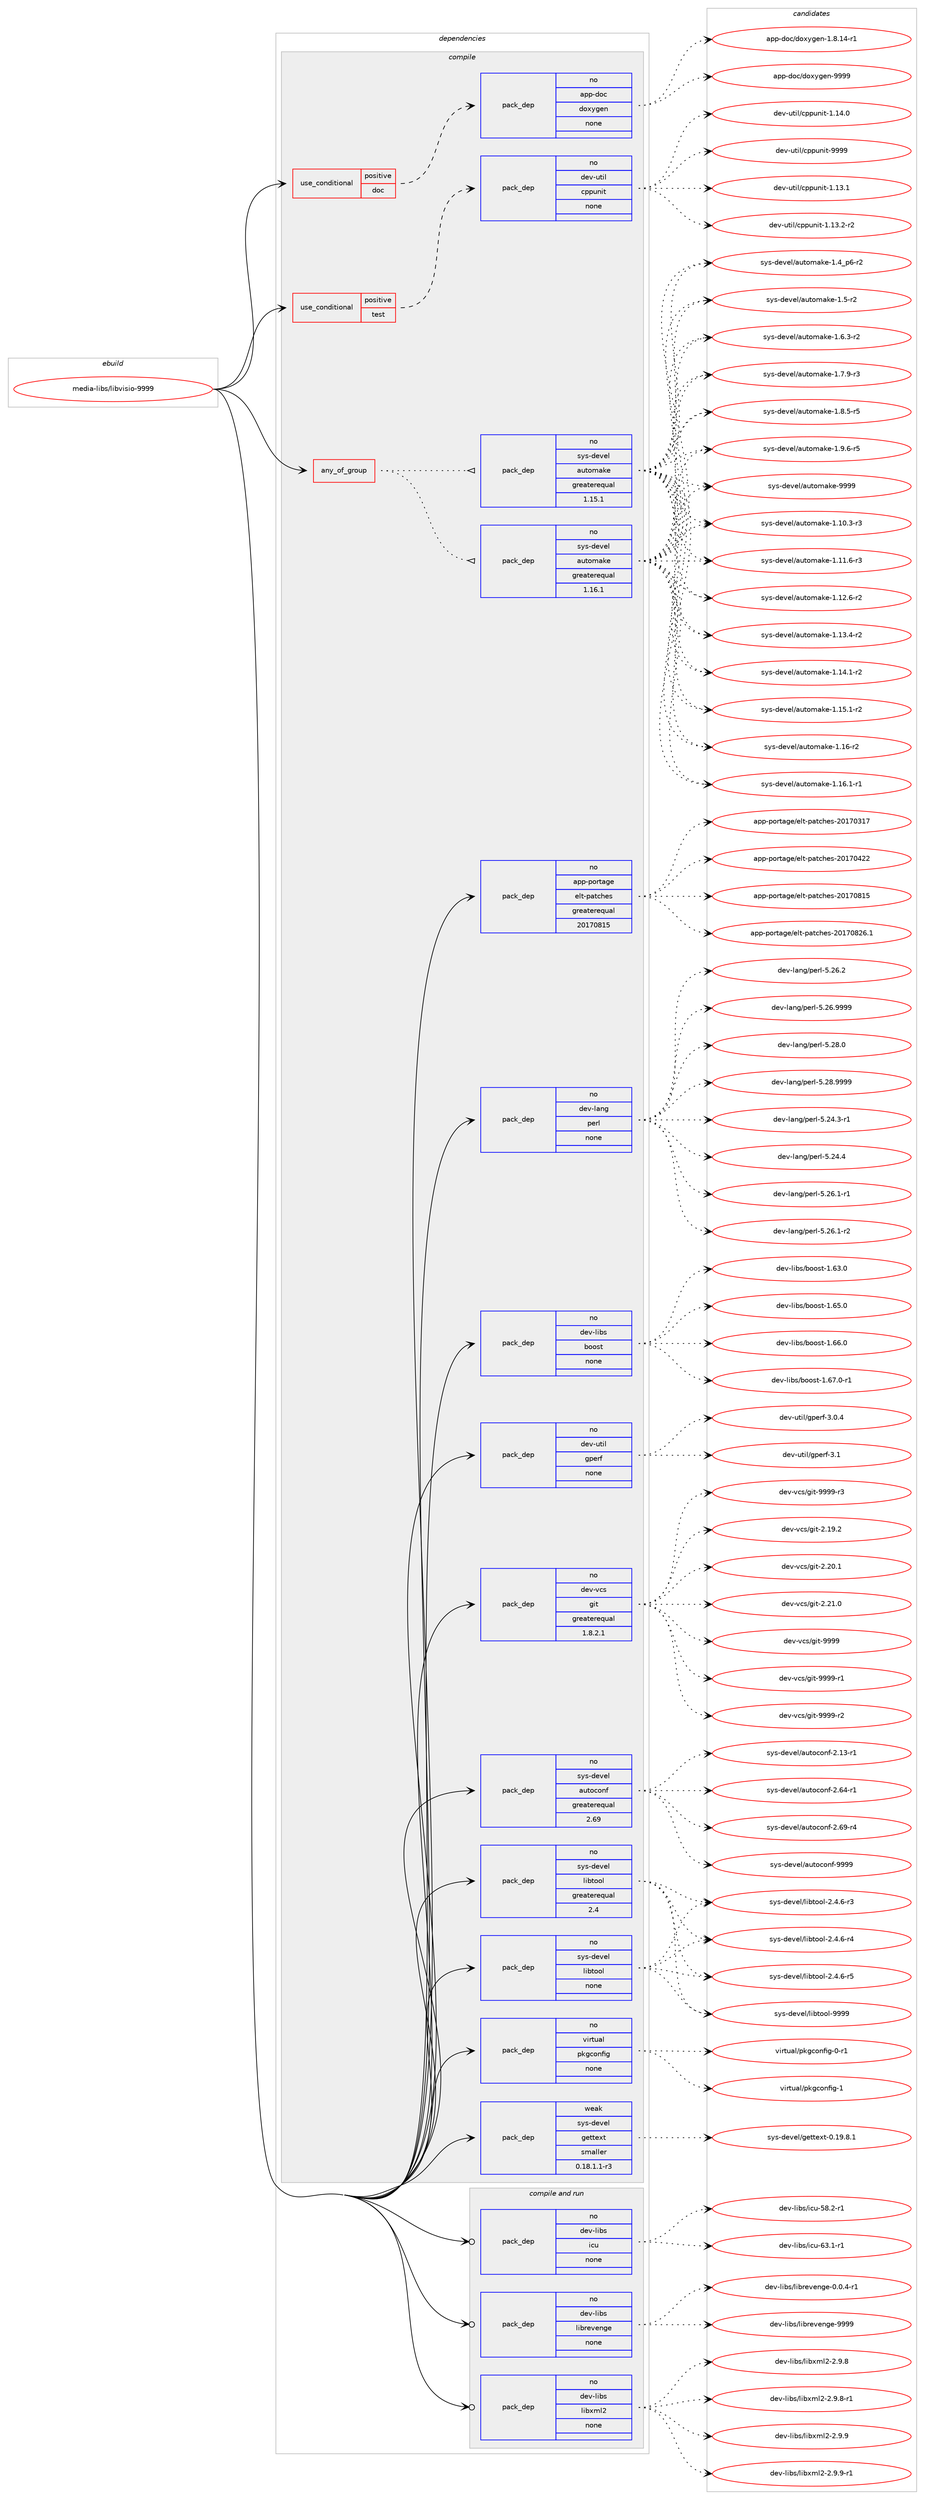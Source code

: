digraph prolog {

# *************
# Graph options
# *************

newrank=true;
concentrate=true;
compound=true;
graph [rankdir=LR,fontname=Helvetica,fontsize=10,ranksep=1.5];#, ranksep=2.5, nodesep=0.2];
edge  [arrowhead=vee];
node  [fontname=Helvetica,fontsize=10];

# **********
# The ebuild
# **********

subgraph cluster_leftcol {
color=gray;
rank=same;
label=<<i>ebuild</i>>;
id [label="media-libs/libvisio-9999", color=red, width=4, href="../media-libs/libvisio-9999.svg"];
}

# ****************
# The dependencies
# ****************

subgraph cluster_midcol {
color=gray;
label=<<i>dependencies</i>>;
subgraph cluster_compile {
fillcolor="#eeeeee";
style=filled;
label=<<i>compile</i>>;
subgraph any25146 {
dependency1614147 [label=<<TABLE BORDER="0" CELLBORDER="1" CELLSPACING="0" CELLPADDING="4"><TR><TD CELLPADDING="10">any_of_group</TD></TR></TABLE>>, shape=none, color=red];subgraph pack1153591 {
dependency1614148 [label=<<TABLE BORDER="0" CELLBORDER="1" CELLSPACING="0" CELLPADDING="4" WIDTH="220"><TR><TD ROWSPAN="6" CELLPADDING="30">pack_dep</TD></TR><TR><TD WIDTH="110">no</TD></TR><TR><TD>sys-devel</TD></TR><TR><TD>automake</TD></TR><TR><TD>greaterequal</TD></TR><TR><TD>1.16.1</TD></TR></TABLE>>, shape=none, color=blue];
}
dependency1614147:e -> dependency1614148:w [weight=20,style="dotted",arrowhead="oinv"];
subgraph pack1153592 {
dependency1614149 [label=<<TABLE BORDER="0" CELLBORDER="1" CELLSPACING="0" CELLPADDING="4" WIDTH="220"><TR><TD ROWSPAN="6" CELLPADDING="30">pack_dep</TD></TR><TR><TD WIDTH="110">no</TD></TR><TR><TD>sys-devel</TD></TR><TR><TD>automake</TD></TR><TR><TD>greaterequal</TD></TR><TR><TD>1.15.1</TD></TR></TABLE>>, shape=none, color=blue];
}
dependency1614147:e -> dependency1614149:w [weight=20,style="dotted",arrowhead="oinv"];
}
id:e -> dependency1614147:w [weight=20,style="solid",arrowhead="vee"];
subgraph cond434711 {
dependency1614150 [label=<<TABLE BORDER="0" CELLBORDER="1" CELLSPACING="0" CELLPADDING="4"><TR><TD ROWSPAN="3" CELLPADDING="10">use_conditional</TD></TR><TR><TD>positive</TD></TR><TR><TD>doc</TD></TR></TABLE>>, shape=none, color=red];
subgraph pack1153593 {
dependency1614151 [label=<<TABLE BORDER="0" CELLBORDER="1" CELLSPACING="0" CELLPADDING="4" WIDTH="220"><TR><TD ROWSPAN="6" CELLPADDING="30">pack_dep</TD></TR><TR><TD WIDTH="110">no</TD></TR><TR><TD>app-doc</TD></TR><TR><TD>doxygen</TD></TR><TR><TD>none</TD></TR><TR><TD></TD></TR></TABLE>>, shape=none, color=blue];
}
dependency1614150:e -> dependency1614151:w [weight=20,style="dashed",arrowhead="vee"];
}
id:e -> dependency1614150:w [weight=20,style="solid",arrowhead="vee"];
subgraph cond434712 {
dependency1614152 [label=<<TABLE BORDER="0" CELLBORDER="1" CELLSPACING="0" CELLPADDING="4"><TR><TD ROWSPAN="3" CELLPADDING="10">use_conditional</TD></TR><TR><TD>positive</TD></TR><TR><TD>test</TD></TR></TABLE>>, shape=none, color=red];
subgraph pack1153594 {
dependency1614153 [label=<<TABLE BORDER="0" CELLBORDER="1" CELLSPACING="0" CELLPADDING="4" WIDTH="220"><TR><TD ROWSPAN="6" CELLPADDING="30">pack_dep</TD></TR><TR><TD WIDTH="110">no</TD></TR><TR><TD>dev-util</TD></TR><TR><TD>cppunit</TD></TR><TR><TD>none</TD></TR><TR><TD></TD></TR></TABLE>>, shape=none, color=blue];
}
dependency1614152:e -> dependency1614153:w [weight=20,style="dashed",arrowhead="vee"];
}
id:e -> dependency1614152:w [weight=20,style="solid",arrowhead="vee"];
subgraph pack1153595 {
dependency1614154 [label=<<TABLE BORDER="0" CELLBORDER="1" CELLSPACING="0" CELLPADDING="4" WIDTH="220"><TR><TD ROWSPAN="6" CELLPADDING="30">pack_dep</TD></TR><TR><TD WIDTH="110">no</TD></TR><TR><TD>app-portage</TD></TR><TR><TD>elt-patches</TD></TR><TR><TD>greaterequal</TD></TR><TR><TD>20170815</TD></TR></TABLE>>, shape=none, color=blue];
}
id:e -> dependency1614154:w [weight=20,style="solid",arrowhead="vee"];
subgraph pack1153596 {
dependency1614155 [label=<<TABLE BORDER="0" CELLBORDER="1" CELLSPACING="0" CELLPADDING="4" WIDTH="220"><TR><TD ROWSPAN="6" CELLPADDING="30">pack_dep</TD></TR><TR><TD WIDTH="110">no</TD></TR><TR><TD>dev-lang</TD></TR><TR><TD>perl</TD></TR><TR><TD>none</TD></TR><TR><TD></TD></TR></TABLE>>, shape=none, color=blue];
}
id:e -> dependency1614155:w [weight=20,style="solid",arrowhead="vee"];
subgraph pack1153597 {
dependency1614156 [label=<<TABLE BORDER="0" CELLBORDER="1" CELLSPACING="0" CELLPADDING="4" WIDTH="220"><TR><TD ROWSPAN="6" CELLPADDING="30">pack_dep</TD></TR><TR><TD WIDTH="110">no</TD></TR><TR><TD>dev-libs</TD></TR><TR><TD>boost</TD></TR><TR><TD>none</TD></TR><TR><TD></TD></TR></TABLE>>, shape=none, color=blue];
}
id:e -> dependency1614156:w [weight=20,style="solid",arrowhead="vee"];
subgraph pack1153598 {
dependency1614157 [label=<<TABLE BORDER="0" CELLBORDER="1" CELLSPACING="0" CELLPADDING="4" WIDTH="220"><TR><TD ROWSPAN="6" CELLPADDING="30">pack_dep</TD></TR><TR><TD WIDTH="110">no</TD></TR><TR><TD>dev-util</TD></TR><TR><TD>gperf</TD></TR><TR><TD>none</TD></TR><TR><TD></TD></TR></TABLE>>, shape=none, color=blue];
}
id:e -> dependency1614157:w [weight=20,style="solid",arrowhead="vee"];
subgraph pack1153599 {
dependency1614158 [label=<<TABLE BORDER="0" CELLBORDER="1" CELLSPACING="0" CELLPADDING="4" WIDTH="220"><TR><TD ROWSPAN="6" CELLPADDING="30">pack_dep</TD></TR><TR><TD WIDTH="110">no</TD></TR><TR><TD>dev-vcs</TD></TR><TR><TD>git</TD></TR><TR><TD>greaterequal</TD></TR><TR><TD>1.8.2.1</TD></TR></TABLE>>, shape=none, color=blue];
}
id:e -> dependency1614158:w [weight=20,style="solid",arrowhead="vee"];
subgraph pack1153600 {
dependency1614159 [label=<<TABLE BORDER="0" CELLBORDER="1" CELLSPACING="0" CELLPADDING="4" WIDTH="220"><TR><TD ROWSPAN="6" CELLPADDING="30">pack_dep</TD></TR><TR><TD WIDTH="110">no</TD></TR><TR><TD>sys-devel</TD></TR><TR><TD>autoconf</TD></TR><TR><TD>greaterequal</TD></TR><TR><TD>2.69</TD></TR></TABLE>>, shape=none, color=blue];
}
id:e -> dependency1614159:w [weight=20,style="solid",arrowhead="vee"];
subgraph pack1153601 {
dependency1614160 [label=<<TABLE BORDER="0" CELLBORDER="1" CELLSPACING="0" CELLPADDING="4" WIDTH="220"><TR><TD ROWSPAN="6" CELLPADDING="30">pack_dep</TD></TR><TR><TD WIDTH="110">no</TD></TR><TR><TD>sys-devel</TD></TR><TR><TD>libtool</TD></TR><TR><TD>greaterequal</TD></TR><TR><TD>2.4</TD></TR></TABLE>>, shape=none, color=blue];
}
id:e -> dependency1614160:w [weight=20,style="solid",arrowhead="vee"];
subgraph pack1153602 {
dependency1614161 [label=<<TABLE BORDER="0" CELLBORDER="1" CELLSPACING="0" CELLPADDING="4" WIDTH="220"><TR><TD ROWSPAN="6" CELLPADDING="30">pack_dep</TD></TR><TR><TD WIDTH="110">no</TD></TR><TR><TD>sys-devel</TD></TR><TR><TD>libtool</TD></TR><TR><TD>none</TD></TR><TR><TD></TD></TR></TABLE>>, shape=none, color=blue];
}
id:e -> dependency1614161:w [weight=20,style="solid",arrowhead="vee"];
subgraph pack1153603 {
dependency1614162 [label=<<TABLE BORDER="0" CELLBORDER="1" CELLSPACING="0" CELLPADDING="4" WIDTH="220"><TR><TD ROWSPAN="6" CELLPADDING="30">pack_dep</TD></TR><TR><TD WIDTH="110">no</TD></TR><TR><TD>virtual</TD></TR><TR><TD>pkgconfig</TD></TR><TR><TD>none</TD></TR><TR><TD></TD></TR></TABLE>>, shape=none, color=blue];
}
id:e -> dependency1614162:w [weight=20,style="solid",arrowhead="vee"];
subgraph pack1153604 {
dependency1614163 [label=<<TABLE BORDER="0" CELLBORDER="1" CELLSPACING="0" CELLPADDING="4" WIDTH="220"><TR><TD ROWSPAN="6" CELLPADDING="30">pack_dep</TD></TR><TR><TD WIDTH="110">weak</TD></TR><TR><TD>sys-devel</TD></TR><TR><TD>gettext</TD></TR><TR><TD>smaller</TD></TR><TR><TD>0.18.1.1-r3</TD></TR></TABLE>>, shape=none, color=blue];
}
id:e -> dependency1614163:w [weight=20,style="solid",arrowhead="vee"];
}
subgraph cluster_compileandrun {
fillcolor="#eeeeee";
style=filled;
label=<<i>compile and run</i>>;
subgraph pack1153605 {
dependency1614164 [label=<<TABLE BORDER="0" CELLBORDER="1" CELLSPACING="0" CELLPADDING="4" WIDTH="220"><TR><TD ROWSPAN="6" CELLPADDING="30">pack_dep</TD></TR><TR><TD WIDTH="110">no</TD></TR><TR><TD>dev-libs</TD></TR><TR><TD>icu</TD></TR><TR><TD>none</TD></TR><TR><TD></TD></TR></TABLE>>, shape=none, color=blue];
}
id:e -> dependency1614164:w [weight=20,style="solid",arrowhead="odotvee"];
subgraph pack1153606 {
dependency1614165 [label=<<TABLE BORDER="0" CELLBORDER="1" CELLSPACING="0" CELLPADDING="4" WIDTH="220"><TR><TD ROWSPAN="6" CELLPADDING="30">pack_dep</TD></TR><TR><TD WIDTH="110">no</TD></TR><TR><TD>dev-libs</TD></TR><TR><TD>librevenge</TD></TR><TR><TD>none</TD></TR><TR><TD></TD></TR></TABLE>>, shape=none, color=blue];
}
id:e -> dependency1614165:w [weight=20,style="solid",arrowhead="odotvee"];
subgraph pack1153607 {
dependency1614166 [label=<<TABLE BORDER="0" CELLBORDER="1" CELLSPACING="0" CELLPADDING="4" WIDTH="220"><TR><TD ROWSPAN="6" CELLPADDING="30">pack_dep</TD></TR><TR><TD WIDTH="110">no</TD></TR><TR><TD>dev-libs</TD></TR><TR><TD>libxml2</TD></TR><TR><TD>none</TD></TR><TR><TD></TD></TR></TABLE>>, shape=none, color=blue];
}
id:e -> dependency1614166:w [weight=20,style="solid",arrowhead="odotvee"];
}
subgraph cluster_run {
fillcolor="#eeeeee";
style=filled;
label=<<i>run</i>>;
}
}

# **************
# The candidates
# **************

subgraph cluster_choices {
rank=same;
color=gray;
label=<<i>candidates</i>>;

subgraph choice1153591 {
color=black;
nodesep=1;
choice11512111545100101118101108479711711611110997107101454946494846514511451 [label="sys-devel/automake-1.10.3-r3", color=red, width=4,href="../sys-devel/automake-1.10.3-r3.svg"];
choice11512111545100101118101108479711711611110997107101454946494946544511451 [label="sys-devel/automake-1.11.6-r3", color=red, width=4,href="../sys-devel/automake-1.11.6-r3.svg"];
choice11512111545100101118101108479711711611110997107101454946495046544511450 [label="sys-devel/automake-1.12.6-r2", color=red, width=4,href="../sys-devel/automake-1.12.6-r2.svg"];
choice11512111545100101118101108479711711611110997107101454946495146524511450 [label="sys-devel/automake-1.13.4-r2", color=red, width=4,href="../sys-devel/automake-1.13.4-r2.svg"];
choice11512111545100101118101108479711711611110997107101454946495246494511450 [label="sys-devel/automake-1.14.1-r2", color=red, width=4,href="../sys-devel/automake-1.14.1-r2.svg"];
choice11512111545100101118101108479711711611110997107101454946495346494511450 [label="sys-devel/automake-1.15.1-r2", color=red, width=4,href="../sys-devel/automake-1.15.1-r2.svg"];
choice1151211154510010111810110847971171161111099710710145494649544511450 [label="sys-devel/automake-1.16-r2", color=red, width=4,href="../sys-devel/automake-1.16-r2.svg"];
choice11512111545100101118101108479711711611110997107101454946495446494511449 [label="sys-devel/automake-1.16.1-r1", color=red, width=4,href="../sys-devel/automake-1.16.1-r1.svg"];
choice115121115451001011181011084797117116111109971071014549465295112544511450 [label="sys-devel/automake-1.4_p6-r2", color=red, width=4,href="../sys-devel/automake-1.4_p6-r2.svg"];
choice11512111545100101118101108479711711611110997107101454946534511450 [label="sys-devel/automake-1.5-r2", color=red, width=4,href="../sys-devel/automake-1.5-r2.svg"];
choice115121115451001011181011084797117116111109971071014549465446514511450 [label="sys-devel/automake-1.6.3-r2", color=red, width=4,href="../sys-devel/automake-1.6.3-r2.svg"];
choice115121115451001011181011084797117116111109971071014549465546574511451 [label="sys-devel/automake-1.7.9-r3", color=red, width=4,href="../sys-devel/automake-1.7.9-r3.svg"];
choice115121115451001011181011084797117116111109971071014549465646534511453 [label="sys-devel/automake-1.8.5-r5", color=red, width=4,href="../sys-devel/automake-1.8.5-r5.svg"];
choice115121115451001011181011084797117116111109971071014549465746544511453 [label="sys-devel/automake-1.9.6-r5", color=red, width=4,href="../sys-devel/automake-1.9.6-r5.svg"];
choice115121115451001011181011084797117116111109971071014557575757 [label="sys-devel/automake-9999", color=red, width=4,href="../sys-devel/automake-9999.svg"];
dependency1614148:e -> choice11512111545100101118101108479711711611110997107101454946494846514511451:w [style=dotted,weight="100"];
dependency1614148:e -> choice11512111545100101118101108479711711611110997107101454946494946544511451:w [style=dotted,weight="100"];
dependency1614148:e -> choice11512111545100101118101108479711711611110997107101454946495046544511450:w [style=dotted,weight="100"];
dependency1614148:e -> choice11512111545100101118101108479711711611110997107101454946495146524511450:w [style=dotted,weight="100"];
dependency1614148:e -> choice11512111545100101118101108479711711611110997107101454946495246494511450:w [style=dotted,weight="100"];
dependency1614148:e -> choice11512111545100101118101108479711711611110997107101454946495346494511450:w [style=dotted,weight="100"];
dependency1614148:e -> choice1151211154510010111810110847971171161111099710710145494649544511450:w [style=dotted,weight="100"];
dependency1614148:e -> choice11512111545100101118101108479711711611110997107101454946495446494511449:w [style=dotted,weight="100"];
dependency1614148:e -> choice115121115451001011181011084797117116111109971071014549465295112544511450:w [style=dotted,weight="100"];
dependency1614148:e -> choice11512111545100101118101108479711711611110997107101454946534511450:w [style=dotted,weight="100"];
dependency1614148:e -> choice115121115451001011181011084797117116111109971071014549465446514511450:w [style=dotted,weight="100"];
dependency1614148:e -> choice115121115451001011181011084797117116111109971071014549465546574511451:w [style=dotted,weight="100"];
dependency1614148:e -> choice115121115451001011181011084797117116111109971071014549465646534511453:w [style=dotted,weight="100"];
dependency1614148:e -> choice115121115451001011181011084797117116111109971071014549465746544511453:w [style=dotted,weight="100"];
dependency1614148:e -> choice115121115451001011181011084797117116111109971071014557575757:w [style=dotted,weight="100"];
}
subgraph choice1153592 {
color=black;
nodesep=1;
choice11512111545100101118101108479711711611110997107101454946494846514511451 [label="sys-devel/automake-1.10.3-r3", color=red, width=4,href="../sys-devel/automake-1.10.3-r3.svg"];
choice11512111545100101118101108479711711611110997107101454946494946544511451 [label="sys-devel/automake-1.11.6-r3", color=red, width=4,href="../sys-devel/automake-1.11.6-r3.svg"];
choice11512111545100101118101108479711711611110997107101454946495046544511450 [label="sys-devel/automake-1.12.6-r2", color=red, width=4,href="../sys-devel/automake-1.12.6-r2.svg"];
choice11512111545100101118101108479711711611110997107101454946495146524511450 [label="sys-devel/automake-1.13.4-r2", color=red, width=4,href="../sys-devel/automake-1.13.4-r2.svg"];
choice11512111545100101118101108479711711611110997107101454946495246494511450 [label="sys-devel/automake-1.14.1-r2", color=red, width=4,href="../sys-devel/automake-1.14.1-r2.svg"];
choice11512111545100101118101108479711711611110997107101454946495346494511450 [label="sys-devel/automake-1.15.1-r2", color=red, width=4,href="../sys-devel/automake-1.15.1-r2.svg"];
choice1151211154510010111810110847971171161111099710710145494649544511450 [label="sys-devel/automake-1.16-r2", color=red, width=4,href="../sys-devel/automake-1.16-r2.svg"];
choice11512111545100101118101108479711711611110997107101454946495446494511449 [label="sys-devel/automake-1.16.1-r1", color=red, width=4,href="../sys-devel/automake-1.16.1-r1.svg"];
choice115121115451001011181011084797117116111109971071014549465295112544511450 [label="sys-devel/automake-1.4_p6-r2", color=red, width=4,href="../sys-devel/automake-1.4_p6-r2.svg"];
choice11512111545100101118101108479711711611110997107101454946534511450 [label="sys-devel/automake-1.5-r2", color=red, width=4,href="../sys-devel/automake-1.5-r2.svg"];
choice115121115451001011181011084797117116111109971071014549465446514511450 [label="sys-devel/automake-1.6.3-r2", color=red, width=4,href="../sys-devel/automake-1.6.3-r2.svg"];
choice115121115451001011181011084797117116111109971071014549465546574511451 [label="sys-devel/automake-1.7.9-r3", color=red, width=4,href="../sys-devel/automake-1.7.9-r3.svg"];
choice115121115451001011181011084797117116111109971071014549465646534511453 [label="sys-devel/automake-1.8.5-r5", color=red, width=4,href="../sys-devel/automake-1.8.5-r5.svg"];
choice115121115451001011181011084797117116111109971071014549465746544511453 [label="sys-devel/automake-1.9.6-r5", color=red, width=4,href="../sys-devel/automake-1.9.6-r5.svg"];
choice115121115451001011181011084797117116111109971071014557575757 [label="sys-devel/automake-9999", color=red, width=4,href="../sys-devel/automake-9999.svg"];
dependency1614149:e -> choice11512111545100101118101108479711711611110997107101454946494846514511451:w [style=dotted,weight="100"];
dependency1614149:e -> choice11512111545100101118101108479711711611110997107101454946494946544511451:w [style=dotted,weight="100"];
dependency1614149:e -> choice11512111545100101118101108479711711611110997107101454946495046544511450:w [style=dotted,weight="100"];
dependency1614149:e -> choice11512111545100101118101108479711711611110997107101454946495146524511450:w [style=dotted,weight="100"];
dependency1614149:e -> choice11512111545100101118101108479711711611110997107101454946495246494511450:w [style=dotted,weight="100"];
dependency1614149:e -> choice11512111545100101118101108479711711611110997107101454946495346494511450:w [style=dotted,weight="100"];
dependency1614149:e -> choice1151211154510010111810110847971171161111099710710145494649544511450:w [style=dotted,weight="100"];
dependency1614149:e -> choice11512111545100101118101108479711711611110997107101454946495446494511449:w [style=dotted,weight="100"];
dependency1614149:e -> choice115121115451001011181011084797117116111109971071014549465295112544511450:w [style=dotted,weight="100"];
dependency1614149:e -> choice11512111545100101118101108479711711611110997107101454946534511450:w [style=dotted,weight="100"];
dependency1614149:e -> choice115121115451001011181011084797117116111109971071014549465446514511450:w [style=dotted,weight="100"];
dependency1614149:e -> choice115121115451001011181011084797117116111109971071014549465546574511451:w [style=dotted,weight="100"];
dependency1614149:e -> choice115121115451001011181011084797117116111109971071014549465646534511453:w [style=dotted,weight="100"];
dependency1614149:e -> choice115121115451001011181011084797117116111109971071014549465746544511453:w [style=dotted,weight="100"];
dependency1614149:e -> choice115121115451001011181011084797117116111109971071014557575757:w [style=dotted,weight="100"];
}
subgraph choice1153593 {
color=black;
nodesep=1;
choice97112112451001119947100111120121103101110454946564649524511449 [label="app-doc/doxygen-1.8.14-r1", color=red, width=4,href="../app-doc/doxygen-1.8.14-r1.svg"];
choice971121124510011199471001111201211031011104557575757 [label="app-doc/doxygen-9999", color=red, width=4,href="../app-doc/doxygen-9999.svg"];
dependency1614151:e -> choice97112112451001119947100111120121103101110454946564649524511449:w [style=dotted,weight="100"];
dependency1614151:e -> choice971121124510011199471001111201211031011104557575757:w [style=dotted,weight="100"];
}
subgraph choice1153594 {
color=black;
nodesep=1;
choice10010111845117116105108479911211211711010511645494649514649 [label="dev-util/cppunit-1.13.1", color=red, width=4,href="../dev-util/cppunit-1.13.1.svg"];
choice100101118451171161051084799112112117110105116454946495146504511450 [label="dev-util/cppunit-1.13.2-r2", color=red, width=4,href="../dev-util/cppunit-1.13.2-r2.svg"];
choice10010111845117116105108479911211211711010511645494649524648 [label="dev-util/cppunit-1.14.0", color=red, width=4,href="../dev-util/cppunit-1.14.0.svg"];
choice1001011184511711610510847991121121171101051164557575757 [label="dev-util/cppunit-9999", color=red, width=4,href="../dev-util/cppunit-9999.svg"];
dependency1614153:e -> choice10010111845117116105108479911211211711010511645494649514649:w [style=dotted,weight="100"];
dependency1614153:e -> choice100101118451171161051084799112112117110105116454946495146504511450:w [style=dotted,weight="100"];
dependency1614153:e -> choice10010111845117116105108479911211211711010511645494649524648:w [style=dotted,weight="100"];
dependency1614153:e -> choice1001011184511711610510847991121121171101051164557575757:w [style=dotted,weight="100"];
}
subgraph choice1153595 {
color=black;
nodesep=1;
choice97112112451121111141169710310147101108116451129711699104101115455048495548514955 [label="app-portage/elt-patches-20170317", color=red, width=4,href="../app-portage/elt-patches-20170317.svg"];
choice97112112451121111141169710310147101108116451129711699104101115455048495548525050 [label="app-portage/elt-patches-20170422", color=red, width=4,href="../app-portage/elt-patches-20170422.svg"];
choice97112112451121111141169710310147101108116451129711699104101115455048495548564953 [label="app-portage/elt-patches-20170815", color=red, width=4,href="../app-portage/elt-patches-20170815.svg"];
choice971121124511211111411697103101471011081164511297116991041011154550484955485650544649 [label="app-portage/elt-patches-20170826.1", color=red, width=4,href="../app-portage/elt-patches-20170826.1.svg"];
dependency1614154:e -> choice97112112451121111141169710310147101108116451129711699104101115455048495548514955:w [style=dotted,weight="100"];
dependency1614154:e -> choice97112112451121111141169710310147101108116451129711699104101115455048495548525050:w [style=dotted,weight="100"];
dependency1614154:e -> choice97112112451121111141169710310147101108116451129711699104101115455048495548564953:w [style=dotted,weight="100"];
dependency1614154:e -> choice971121124511211111411697103101471011081164511297116991041011154550484955485650544649:w [style=dotted,weight="100"];
}
subgraph choice1153596 {
color=black;
nodesep=1;
choice100101118451089711010347112101114108455346505246514511449 [label="dev-lang/perl-5.24.3-r1", color=red, width=4,href="../dev-lang/perl-5.24.3-r1.svg"];
choice10010111845108971101034711210111410845534650524652 [label="dev-lang/perl-5.24.4", color=red, width=4,href="../dev-lang/perl-5.24.4.svg"];
choice100101118451089711010347112101114108455346505446494511449 [label="dev-lang/perl-5.26.1-r1", color=red, width=4,href="../dev-lang/perl-5.26.1-r1.svg"];
choice100101118451089711010347112101114108455346505446494511450 [label="dev-lang/perl-5.26.1-r2", color=red, width=4,href="../dev-lang/perl-5.26.1-r2.svg"];
choice10010111845108971101034711210111410845534650544650 [label="dev-lang/perl-5.26.2", color=red, width=4,href="../dev-lang/perl-5.26.2.svg"];
choice10010111845108971101034711210111410845534650544657575757 [label="dev-lang/perl-5.26.9999", color=red, width=4,href="../dev-lang/perl-5.26.9999.svg"];
choice10010111845108971101034711210111410845534650564648 [label="dev-lang/perl-5.28.0", color=red, width=4,href="../dev-lang/perl-5.28.0.svg"];
choice10010111845108971101034711210111410845534650564657575757 [label="dev-lang/perl-5.28.9999", color=red, width=4,href="../dev-lang/perl-5.28.9999.svg"];
dependency1614155:e -> choice100101118451089711010347112101114108455346505246514511449:w [style=dotted,weight="100"];
dependency1614155:e -> choice10010111845108971101034711210111410845534650524652:w [style=dotted,weight="100"];
dependency1614155:e -> choice100101118451089711010347112101114108455346505446494511449:w [style=dotted,weight="100"];
dependency1614155:e -> choice100101118451089711010347112101114108455346505446494511450:w [style=dotted,weight="100"];
dependency1614155:e -> choice10010111845108971101034711210111410845534650544650:w [style=dotted,weight="100"];
dependency1614155:e -> choice10010111845108971101034711210111410845534650544657575757:w [style=dotted,weight="100"];
dependency1614155:e -> choice10010111845108971101034711210111410845534650564648:w [style=dotted,weight="100"];
dependency1614155:e -> choice10010111845108971101034711210111410845534650564657575757:w [style=dotted,weight="100"];
}
subgraph choice1153597 {
color=black;
nodesep=1;
choice1001011184510810598115479811111111511645494654514648 [label="dev-libs/boost-1.63.0", color=red, width=4,href="../dev-libs/boost-1.63.0.svg"];
choice1001011184510810598115479811111111511645494654534648 [label="dev-libs/boost-1.65.0", color=red, width=4,href="../dev-libs/boost-1.65.0.svg"];
choice1001011184510810598115479811111111511645494654544648 [label="dev-libs/boost-1.66.0", color=red, width=4,href="../dev-libs/boost-1.66.0.svg"];
choice10010111845108105981154798111111115116454946545546484511449 [label="dev-libs/boost-1.67.0-r1", color=red, width=4,href="../dev-libs/boost-1.67.0-r1.svg"];
dependency1614156:e -> choice1001011184510810598115479811111111511645494654514648:w [style=dotted,weight="100"];
dependency1614156:e -> choice1001011184510810598115479811111111511645494654534648:w [style=dotted,weight="100"];
dependency1614156:e -> choice1001011184510810598115479811111111511645494654544648:w [style=dotted,weight="100"];
dependency1614156:e -> choice10010111845108105981154798111111115116454946545546484511449:w [style=dotted,weight="100"];
}
subgraph choice1153598 {
color=black;
nodesep=1;
choice1001011184511711610510847103112101114102455146484652 [label="dev-util/gperf-3.0.4", color=red, width=4,href="../dev-util/gperf-3.0.4.svg"];
choice100101118451171161051084710311210111410245514649 [label="dev-util/gperf-3.1", color=red, width=4,href="../dev-util/gperf-3.1.svg"];
dependency1614157:e -> choice1001011184511711610510847103112101114102455146484652:w [style=dotted,weight="100"];
dependency1614157:e -> choice100101118451171161051084710311210111410245514649:w [style=dotted,weight="100"];
}
subgraph choice1153599 {
color=black;
nodesep=1;
choice10010111845118991154710310511645504649574650 [label="dev-vcs/git-2.19.2", color=red, width=4,href="../dev-vcs/git-2.19.2.svg"];
choice10010111845118991154710310511645504650484649 [label="dev-vcs/git-2.20.1", color=red, width=4,href="../dev-vcs/git-2.20.1.svg"];
choice10010111845118991154710310511645504650494648 [label="dev-vcs/git-2.21.0", color=red, width=4,href="../dev-vcs/git-2.21.0.svg"];
choice1001011184511899115471031051164557575757 [label="dev-vcs/git-9999", color=red, width=4,href="../dev-vcs/git-9999.svg"];
choice10010111845118991154710310511645575757574511449 [label="dev-vcs/git-9999-r1", color=red, width=4,href="../dev-vcs/git-9999-r1.svg"];
choice10010111845118991154710310511645575757574511450 [label="dev-vcs/git-9999-r2", color=red, width=4,href="../dev-vcs/git-9999-r2.svg"];
choice10010111845118991154710310511645575757574511451 [label="dev-vcs/git-9999-r3", color=red, width=4,href="../dev-vcs/git-9999-r3.svg"];
dependency1614158:e -> choice10010111845118991154710310511645504649574650:w [style=dotted,weight="100"];
dependency1614158:e -> choice10010111845118991154710310511645504650484649:w [style=dotted,weight="100"];
dependency1614158:e -> choice10010111845118991154710310511645504650494648:w [style=dotted,weight="100"];
dependency1614158:e -> choice1001011184511899115471031051164557575757:w [style=dotted,weight="100"];
dependency1614158:e -> choice10010111845118991154710310511645575757574511449:w [style=dotted,weight="100"];
dependency1614158:e -> choice10010111845118991154710310511645575757574511450:w [style=dotted,weight="100"];
dependency1614158:e -> choice10010111845118991154710310511645575757574511451:w [style=dotted,weight="100"];
}
subgraph choice1153600 {
color=black;
nodesep=1;
choice1151211154510010111810110847971171161119911111010245504649514511449 [label="sys-devel/autoconf-2.13-r1", color=red, width=4,href="../sys-devel/autoconf-2.13-r1.svg"];
choice1151211154510010111810110847971171161119911111010245504654524511449 [label="sys-devel/autoconf-2.64-r1", color=red, width=4,href="../sys-devel/autoconf-2.64-r1.svg"];
choice1151211154510010111810110847971171161119911111010245504654574511452 [label="sys-devel/autoconf-2.69-r4", color=red, width=4,href="../sys-devel/autoconf-2.69-r4.svg"];
choice115121115451001011181011084797117116111991111101024557575757 [label="sys-devel/autoconf-9999", color=red, width=4,href="../sys-devel/autoconf-9999.svg"];
dependency1614159:e -> choice1151211154510010111810110847971171161119911111010245504649514511449:w [style=dotted,weight="100"];
dependency1614159:e -> choice1151211154510010111810110847971171161119911111010245504654524511449:w [style=dotted,weight="100"];
dependency1614159:e -> choice1151211154510010111810110847971171161119911111010245504654574511452:w [style=dotted,weight="100"];
dependency1614159:e -> choice115121115451001011181011084797117116111991111101024557575757:w [style=dotted,weight="100"];
}
subgraph choice1153601 {
color=black;
nodesep=1;
choice1151211154510010111810110847108105981161111111084550465246544511451 [label="sys-devel/libtool-2.4.6-r3", color=red, width=4,href="../sys-devel/libtool-2.4.6-r3.svg"];
choice1151211154510010111810110847108105981161111111084550465246544511452 [label="sys-devel/libtool-2.4.6-r4", color=red, width=4,href="../sys-devel/libtool-2.4.6-r4.svg"];
choice1151211154510010111810110847108105981161111111084550465246544511453 [label="sys-devel/libtool-2.4.6-r5", color=red, width=4,href="../sys-devel/libtool-2.4.6-r5.svg"];
choice1151211154510010111810110847108105981161111111084557575757 [label="sys-devel/libtool-9999", color=red, width=4,href="../sys-devel/libtool-9999.svg"];
dependency1614160:e -> choice1151211154510010111810110847108105981161111111084550465246544511451:w [style=dotted,weight="100"];
dependency1614160:e -> choice1151211154510010111810110847108105981161111111084550465246544511452:w [style=dotted,weight="100"];
dependency1614160:e -> choice1151211154510010111810110847108105981161111111084550465246544511453:w [style=dotted,weight="100"];
dependency1614160:e -> choice1151211154510010111810110847108105981161111111084557575757:w [style=dotted,weight="100"];
}
subgraph choice1153602 {
color=black;
nodesep=1;
choice1151211154510010111810110847108105981161111111084550465246544511451 [label="sys-devel/libtool-2.4.6-r3", color=red, width=4,href="../sys-devel/libtool-2.4.6-r3.svg"];
choice1151211154510010111810110847108105981161111111084550465246544511452 [label="sys-devel/libtool-2.4.6-r4", color=red, width=4,href="../sys-devel/libtool-2.4.6-r4.svg"];
choice1151211154510010111810110847108105981161111111084550465246544511453 [label="sys-devel/libtool-2.4.6-r5", color=red, width=4,href="../sys-devel/libtool-2.4.6-r5.svg"];
choice1151211154510010111810110847108105981161111111084557575757 [label="sys-devel/libtool-9999", color=red, width=4,href="../sys-devel/libtool-9999.svg"];
dependency1614161:e -> choice1151211154510010111810110847108105981161111111084550465246544511451:w [style=dotted,weight="100"];
dependency1614161:e -> choice1151211154510010111810110847108105981161111111084550465246544511452:w [style=dotted,weight="100"];
dependency1614161:e -> choice1151211154510010111810110847108105981161111111084550465246544511453:w [style=dotted,weight="100"];
dependency1614161:e -> choice1151211154510010111810110847108105981161111111084557575757:w [style=dotted,weight="100"];
}
subgraph choice1153603 {
color=black;
nodesep=1;
choice11810511411611797108471121071039911111010210510345484511449 [label="virtual/pkgconfig-0-r1", color=red, width=4,href="../virtual/pkgconfig-0-r1.svg"];
choice1181051141161179710847112107103991111101021051034549 [label="virtual/pkgconfig-1", color=red, width=4,href="../virtual/pkgconfig-1.svg"];
dependency1614162:e -> choice11810511411611797108471121071039911111010210510345484511449:w [style=dotted,weight="100"];
dependency1614162:e -> choice1181051141161179710847112107103991111101021051034549:w [style=dotted,weight="100"];
}
subgraph choice1153604 {
color=black;
nodesep=1;
choice1151211154510010111810110847103101116116101120116454846495746564649 [label="sys-devel/gettext-0.19.8.1", color=red, width=4,href="../sys-devel/gettext-0.19.8.1.svg"];
dependency1614163:e -> choice1151211154510010111810110847103101116116101120116454846495746564649:w [style=dotted,weight="100"];
}
subgraph choice1153605 {
color=black;
nodesep=1;
choice1001011184510810598115471059911745535646504511449 [label="dev-libs/icu-58.2-r1", color=red, width=4,href="../dev-libs/icu-58.2-r1.svg"];
choice1001011184510810598115471059911745545146494511449 [label="dev-libs/icu-63.1-r1", color=red, width=4,href="../dev-libs/icu-63.1-r1.svg"];
dependency1614164:e -> choice1001011184510810598115471059911745535646504511449:w [style=dotted,weight="100"];
dependency1614164:e -> choice1001011184510810598115471059911745545146494511449:w [style=dotted,weight="100"];
}
subgraph choice1153606 {
color=black;
nodesep=1;
choice100101118451081059811547108105981141011181011101031014548464846524511449 [label="dev-libs/librevenge-0.0.4-r1", color=red, width=4,href="../dev-libs/librevenge-0.0.4-r1.svg"];
choice100101118451081059811547108105981141011181011101031014557575757 [label="dev-libs/librevenge-9999", color=red, width=4,href="../dev-libs/librevenge-9999.svg"];
dependency1614165:e -> choice100101118451081059811547108105981141011181011101031014548464846524511449:w [style=dotted,weight="100"];
dependency1614165:e -> choice100101118451081059811547108105981141011181011101031014557575757:w [style=dotted,weight="100"];
}
subgraph choice1153607 {
color=black;
nodesep=1;
choice1001011184510810598115471081059812010910850455046574656 [label="dev-libs/libxml2-2.9.8", color=red, width=4,href="../dev-libs/libxml2-2.9.8.svg"];
choice10010111845108105981154710810598120109108504550465746564511449 [label="dev-libs/libxml2-2.9.8-r1", color=red, width=4,href="../dev-libs/libxml2-2.9.8-r1.svg"];
choice1001011184510810598115471081059812010910850455046574657 [label="dev-libs/libxml2-2.9.9", color=red, width=4,href="../dev-libs/libxml2-2.9.9.svg"];
choice10010111845108105981154710810598120109108504550465746574511449 [label="dev-libs/libxml2-2.9.9-r1", color=red, width=4,href="../dev-libs/libxml2-2.9.9-r1.svg"];
dependency1614166:e -> choice1001011184510810598115471081059812010910850455046574656:w [style=dotted,weight="100"];
dependency1614166:e -> choice10010111845108105981154710810598120109108504550465746564511449:w [style=dotted,weight="100"];
dependency1614166:e -> choice1001011184510810598115471081059812010910850455046574657:w [style=dotted,weight="100"];
dependency1614166:e -> choice10010111845108105981154710810598120109108504550465746574511449:w [style=dotted,weight="100"];
}
}

}
